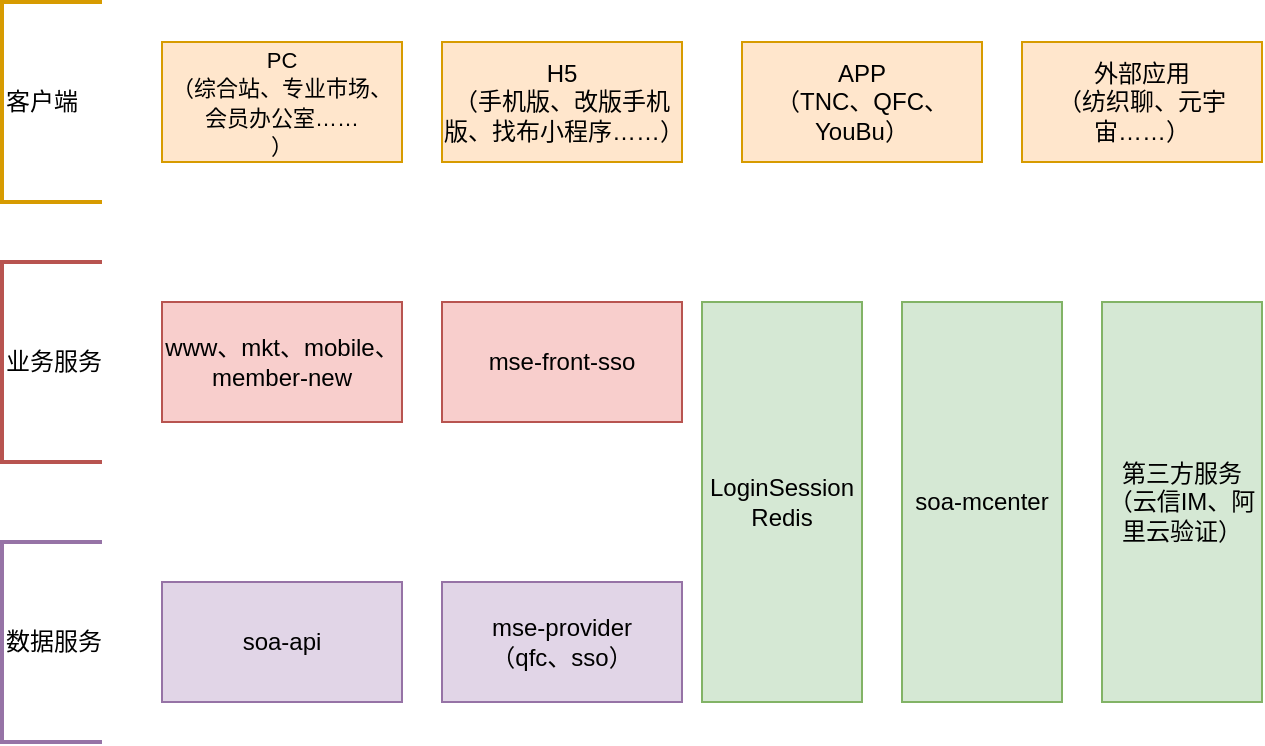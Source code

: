 <mxfile version="21.3.8" type="github">
  <diagram id="prtHgNgQTEPvFCAcTncT" name="Page-1">
    <mxGraphModel dx="954" dy="603" grid="1" gridSize="10" guides="1" tooltips="1" connect="1" arrows="1" fold="1" page="1" pageScale="1" pageWidth="827" pageHeight="1169" math="0" shadow="0">
      <root>
        <mxCell id="0" />
        <mxCell id="1" parent="0" />
        <mxCell id="HY11cWV26o9BjJ6a1peC-2" value="&lt;font style=&quot;font-size: 11px;&quot;&gt;PC&lt;br style=&quot;font-size: 11px;&quot;&gt;&lt;font style=&quot;font-size: 11px;&quot;&gt;（综合站、专业市场、会员办公室……&lt;br style=&quot;font-size: 11px;&quot;&gt;）&lt;/font&gt;&lt;/font&gt;" style="rounded=0;whiteSpace=wrap;html=1;fillColor=#ffe6cc;strokeColor=#d79b00;" vertex="1" parent="1">
          <mxGeometry x="160" y="100" width="120" height="60" as="geometry" />
        </mxCell>
        <mxCell id="HY11cWV26o9BjJ6a1peC-3" value="H5&lt;br&gt;（手机版、改版手机版、找布小程序……）" style="rounded=0;whiteSpace=wrap;html=1;fillColor=#ffe6cc;strokeColor=#d79b00;" vertex="1" parent="1">
          <mxGeometry x="300" y="100" width="120" height="60" as="geometry" />
        </mxCell>
        <mxCell id="HY11cWV26o9BjJ6a1peC-4" value="APP&lt;br&gt;（TNC、QFC、YouBu）" style="rounded=0;whiteSpace=wrap;html=1;fillColor=#ffe6cc;strokeColor=#d79b00;" vertex="1" parent="1">
          <mxGeometry x="450" y="100" width="120" height="60" as="geometry" />
        </mxCell>
        <mxCell id="HY11cWV26o9BjJ6a1peC-5" value="外部应用&lt;br&gt;（纺织聊、元宇宙……）" style="rounded=0;whiteSpace=wrap;html=1;fillColor=#ffe6cc;strokeColor=#d79b00;" vertex="1" parent="1">
          <mxGeometry x="590" y="100" width="120" height="60" as="geometry" />
        </mxCell>
        <mxCell id="HY11cWV26o9BjJ6a1peC-7" value="mse-front-sso" style="rounded=0;whiteSpace=wrap;html=1;fillColor=#f8cecc;strokeColor=#b85450;" vertex="1" parent="1">
          <mxGeometry x="300" y="230" width="120" height="60" as="geometry" />
        </mxCell>
        <mxCell id="HY11cWV26o9BjJ6a1peC-8" value="第三方服务&lt;br&gt;（云信IM、阿里云验证）" style="whiteSpace=wrap;html=1;fillColor=#d5e8d4;strokeColor=#82b366;" vertex="1" parent="1">
          <mxGeometry x="630" y="230" width="80" height="200" as="geometry" />
        </mxCell>
        <mxCell id="HY11cWV26o9BjJ6a1peC-12" value="mse-provider&lt;br&gt;（qfc、sso）" style="whiteSpace=wrap;html=1;fillColor=#e1d5e7;strokeColor=#9673a6;" vertex="1" parent="1">
          <mxGeometry x="300" y="370" width="120" height="60" as="geometry" />
        </mxCell>
        <mxCell id="HY11cWV26o9BjJ6a1peC-13" value="LoginSession Redis" style="rounded=0;whiteSpace=wrap;html=1;fillColor=#d5e8d4;strokeColor=#82b366;" vertex="1" parent="1">
          <mxGeometry x="430" y="230" width="80" height="200" as="geometry" />
        </mxCell>
        <mxCell id="HY11cWV26o9BjJ6a1peC-15" value="soa-mcenter" style="whiteSpace=wrap;html=1;fillColor=#d5e8d4;strokeColor=#82b366;" vertex="1" parent="1">
          <mxGeometry x="530" y="230" width="80" height="200" as="geometry" />
        </mxCell>
        <mxCell id="HY11cWV26o9BjJ6a1peC-16" value="soa-api" style="whiteSpace=wrap;html=1;fillColor=#e1d5e7;strokeColor=#9673a6;" vertex="1" parent="1">
          <mxGeometry x="160" y="370" width="120" height="60" as="geometry" />
        </mxCell>
        <mxCell id="HY11cWV26o9BjJ6a1peC-23" value="客户端" style="strokeWidth=2;html=1;shape=mxgraph.flowchart.annotation_1;align=left;pointerEvents=1;fillColor=#ffe6cc;strokeColor=#d79b00;" vertex="1" parent="1">
          <mxGeometry x="80" y="80" width="50" height="100" as="geometry" />
        </mxCell>
        <mxCell id="HY11cWV26o9BjJ6a1peC-25" value="业务服务" style="strokeWidth=2;html=1;shape=mxgraph.flowchart.annotation_1;align=left;pointerEvents=1;fillColor=#f8cecc;strokeColor=#b85450;" vertex="1" parent="1">
          <mxGeometry x="80" y="210" width="50" height="100" as="geometry" />
        </mxCell>
        <mxCell id="HY11cWV26o9BjJ6a1peC-26" value="数据服务" style="strokeWidth=2;html=1;shape=mxgraph.flowchart.annotation_1;align=left;pointerEvents=1;fillColor=#e1d5e7;strokeColor=#9673a6;" vertex="1" parent="1">
          <mxGeometry x="80" y="350" width="50" height="100" as="geometry" />
        </mxCell>
        <mxCell id="HY11cWV26o9BjJ6a1peC-27" value="www、mkt、mobile、member-new" style="whiteSpace=wrap;html=1;fillColor=#f8cecc;strokeColor=#b85450;" vertex="1" parent="1">
          <mxGeometry x="160" y="230" width="120" height="60" as="geometry" />
        </mxCell>
      </root>
    </mxGraphModel>
  </diagram>
</mxfile>
